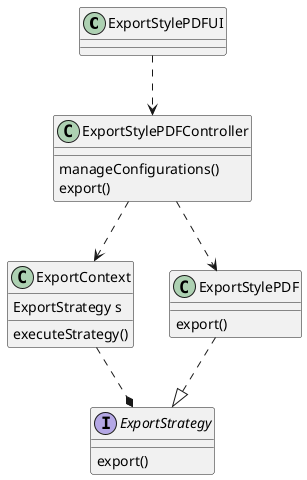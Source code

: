 @startuml us025_design_cd.png

class ExportStylePDFUI {
    
}

class ExportStylePDFController {
    manageConfigurations()
    export()
}

class ExportContext {
    ExportStrategy s
    executeStrategy()
}

class ExportStylePDF {
    export()
}

interface ExportStrategy {
    export()
}

ExportStylePDFUI ..> ExportStylePDFController
ExportStylePDFController ..> ExportStylePDF
ExportStylePDFController ..> ExportContext
ExportContext ..* ExportStrategy
ExportStylePDF ..|> ExportStrategy

@enduml us025_design_cd.png
